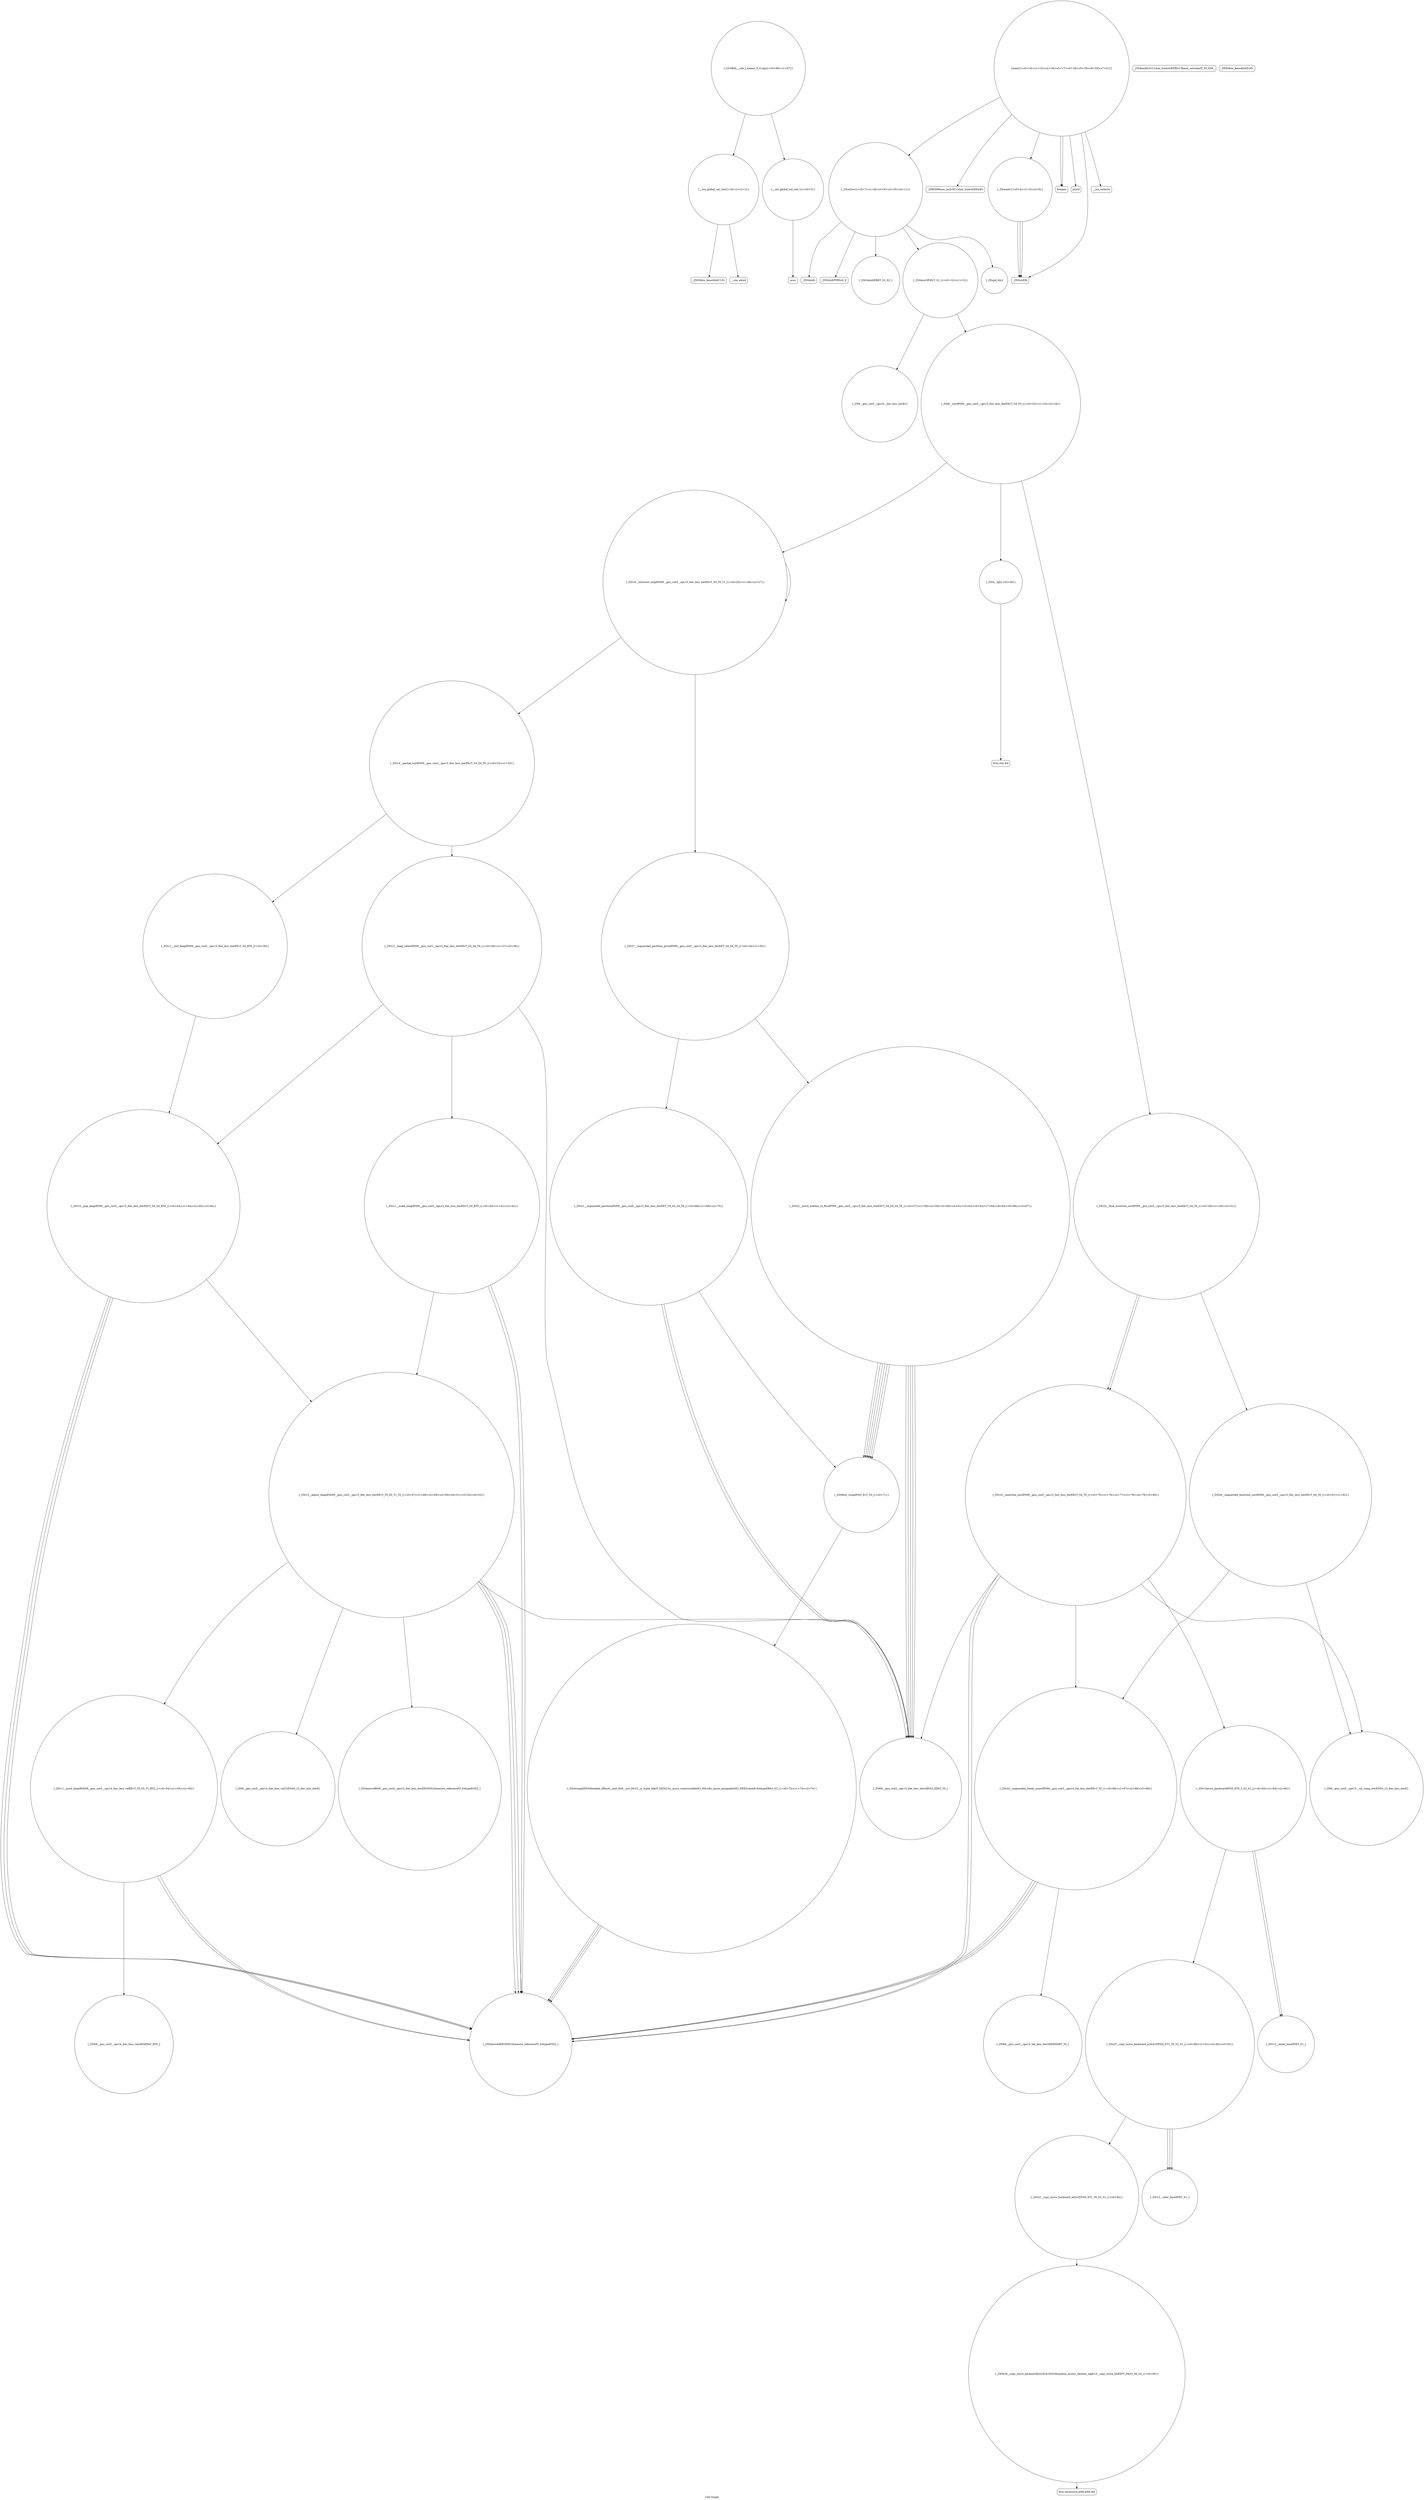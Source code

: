 digraph "Call Graph" {
	label="Call Graph";

	Node0x55a1590218f0 [shape=record,shape=circle,label="{__cxx_global_var_init|{<s0>1|<s1>2}}"];
	Node0x55a1590218f0:s0 -> Node0x55a159021970[color=black];
	Node0x55a1590218f0:s1 -> Node0x55a159021a70[color=black];
	Node0x55a159022f70 [shape=record,shape=circle,label="{_ZSt13move_backwardIPiS0_ET0_T_S2_S1_|{<s0>83|<s1>84|<s2>85}}"];
	Node0x55a159022f70:s0 -> Node0x55a159024190[color=black];
	Node0x55a159022f70:s1 -> Node0x55a159024190[color=black];
	Node0x55a159022f70:s2 -> Node0x55a159024110[color=black];
	Node0x55a159021c70 [shape=record,shape=Mrecord,label="{_ZNSirsERi}"];
	Node0x55a159024310 [shape=record,shape=circle,label="{_ZNSt20__copy_move_backwardILb1ELb1ESt26random_access_iterator_tagE13__copy_move_bIiEEPT_PKS3_S6_S4_|{<s0>95}}"];
	Node0x55a159024310:s0 -> Node0x55a159024390[color=black];
	Node0x55a159021ff0 [shape=record,shape=Mrecord,label="{_ZSt4endlIcSt11char_traitsIcEERSt13basic_ostreamIT_T0_ES6_}"];
	Node0x55a159022370 [shape=record,shape=circle,label="{_ZN9__gnu_cxx5__ops16__iter_less_iterEv}"];
	Node0x55a1590226f0 [shape=record,shape=circle,label="{_ZSt11__sort_heapIPiN9__gnu_cxx5__ops15_Iter_less_iterEEvT_S4_RT0_|{<s0>39}}"];
	Node0x55a1590226f0:s0 -> Node0x55a159022870[color=black];
	Node0x55a159022a70 [shape=record,shape=circle,label="{_ZN9__gnu_cxx5__ops14_Iter_less_valC2ENS0_15_Iter_less_iterE}"];
	Node0x55a159022df0 [shape=record,shape=Mrecord,label="{llvm.ctlz.i64}"];
	Node0x55a159021af0 [shape=record,shape=circle,label="{__cxx_global_var_init.1|{<s0>3}}"];
	Node0x55a159021af0:s0 -> Node0x55a159021b70[color=black];
	Node0x55a159024190 [shape=record,shape=circle,label="{_ZSt12__miter_baseIPiET_S1_}"];
	Node0x55a159021e70 [shape=record,shape=circle,label="{_ZSt3minIiERKT_S2_S2_}"];
	Node0x55a1590221f0 [shape=record,shape=Mrecord,label="{_ZNKSt9basic_iosIcSt11char_traitsIcEEntEv}"];
	Node0x55a159022570 [shape=record,shape=circle,label="{_ZSt14__partial_sortIPiN9__gnu_cxx5__ops15_Iter_less_iterEEvT_S4_S4_T0_|{<s0>32|<s1>33}}"];
	Node0x55a159022570:s0 -> Node0x55a159022670[color=black];
	Node0x55a159022570:s1 -> Node0x55a1590226f0[color=black];
	Node0x55a1590228f0 [shape=record,shape=circle,label="{_ZSt4moveIRiEONSt16remove_referenceIT_E4typeEOS2_}"];
	Node0x55a159022c70 [shape=record,shape=circle,label="{_ZSt21__unguarded_partitionIPiN9__gnu_cxx5__ops15_Iter_less_iterEET_S4_S4_S4_T0_|{<s0>68|<s1>69|<s2>70}}"];
	Node0x55a159022c70:s0 -> Node0x55a1590227f0[color=black];
	Node0x55a159022c70:s1 -> Node0x55a1590227f0[color=black];
	Node0x55a159022c70:s2 -> Node0x55a159022cf0[color=black];
	Node0x55a159021970 [shape=record,shape=Mrecord,label="{_ZNSt8ios_base4InitC1Ev}"];
	Node0x55a159022ff0 [shape=record,shape=circle,label="{_ZSt25__unguarded_linear_insertIPiN9__gnu_cxx5__ops14_Val_less_iterEEvT_T0_|{<s0>86|<s1>87|<s2>88|<s3>89}}"];
	Node0x55a159022ff0:s0 -> Node0x55a1590228f0[color=black];
	Node0x55a159022ff0:s1 -> Node0x55a159024410[color=black];
	Node0x55a159022ff0:s2 -> Node0x55a1590228f0[color=black];
	Node0x55a159022ff0:s3 -> Node0x55a1590228f0[color=black];
	Node0x55a159021cf0 [shape=record,shape=circle,label="{_Z5solvev|{<s0>7|<s1>8|<s2>9|<s3>10|<s4>11}}"];
	Node0x55a159021cf0:s0 -> Node0x55a159021d70[color=black];
	Node0x55a159021cf0:s1 -> Node0x55a159021df0[color=black];
	Node0x55a159021cf0:s2 -> Node0x55a159021e70[color=black];
	Node0x55a159021cf0:s3 -> Node0x55a159021ef0[color=black];
	Node0x55a159021cf0:s4 -> Node0x55a159021f70[color=black];
	Node0x55a159024390 [shape=record,shape=Mrecord,label="{llvm.memmove.p0i8.p0i8.i64}"];
	Node0x55a159022070 [shape=record,shape=circle,label="{main|{<s0>14|<s1>15|<s2>16|<s3>17|<s4>18|<s5>19|<s6>20|<s7>21}}"];
	Node0x55a159022070:s0 -> Node0x55a1590220f0[color=black];
	Node0x55a159022070:s1 -> Node0x55a1590220f0[color=black];
	Node0x55a159022070:s2 -> Node0x55a159021c70[color=black];
	Node0x55a159022070:s3 -> Node0x55a159022170[color=black];
	Node0x55a159022070:s4 -> Node0x55a159021bf0[color=black];
	Node0x55a159022070:s5 -> Node0x55a1590221f0[color=black];
	Node0x55a159022070:s6 -> Node0x55a159022270[color=black];
	Node0x55a159022070:s7 -> Node0x55a159021cf0[color=black];
	Node0x55a1590223f0 [shape=record,shape=circle,label="{_ZSt16__introsort_loopIPilN9__gnu_cxx5__ops15_Iter_less_iterEEvT_S4_T0_T1_|{<s0>25|<s1>26|<s2>27}}"];
	Node0x55a1590223f0:s0 -> Node0x55a159022570[color=black];
	Node0x55a1590223f0:s1 -> Node0x55a1590225f0[color=black];
	Node0x55a1590223f0:s2 -> Node0x55a1590223f0[color=black];
	Node0x55a159022770 [shape=record,shape=circle,label="{_ZSt11__make_heapIPiN9__gnu_cxx5__ops15_Iter_less_iterEEvT_S4_RT0_|{<s0>40|<s1>41|<s2>42}}"];
	Node0x55a159022770:s0 -> Node0x55a1590228f0[color=black];
	Node0x55a159022770:s1 -> Node0x55a1590228f0[color=black];
	Node0x55a159022770:s2 -> Node0x55a159022970[color=black];
	Node0x55a159022af0 [shape=record,shape=circle,label="{_ZSt11__push_heapIPiliN9__gnu_cxx5__ops14_Iter_less_valEEvT_T0_S5_T1_RT2_|{<s0>54|<s1>55|<s2>56}}"];
	Node0x55a159022af0:s0 -> Node0x55a159022b70[color=black];
	Node0x55a159022af0:s1 -> Node0x55a1590228f0[color=black];
	Node0x55a159022af0:s2 -> Node0x55a1590228f0[color=black];
	Node0x55a159022e70 [shape=record,shape=circle,label="{_ZSt16__insertion_sortIPiN9__gnu_cxx5__ops15_Iter_less_iterEEvT_S4_T0_|{<s0>75|<s1>76|<s2>77|<s3>78|<s4>79|<s5>80}}"];
	Node0x55a159022e70:s0 -> Node0x55a1590227f0[color=black];
	Node0x55a159022e70:s1 -> Node0x55a1590228f0[color=black];
	Node0x55a159022e70:s2 -> Node0x55a159022f70[color=black];
	Node0x55a159022e70:s3 -> Node0x55a1590228f0[color=black];
	Node0x55a159022e70:s4 -> Node0x55a159023070[color=black];
	Node0x55a159022e70:s5 -> Node0x55a159022ff0[color=black];
	Node0x55a159021b70 [shape=record,shape=Mrecord,label="{acos}"];
	Node0x55a159024210 [shape=record,shape=circle,label="{_ZSt22__copy_move_backward_aILb1EPiS0_ET1_T0_S2_S1_|{<s0>94}}"];
	Node0x55a159024210:s0 -> Node0x55a159024310[color=black];
	Node0x55a159021ef0 [shape=record,shape=Mrecord,label="{_ZNSolsEi}"];
	Node0x55a159022270 [shape=record,shape=Mrecord,label="{__cxa_rethrow}"];
	Node0x55a1590225f0 [shape=record,shape=circle,label="{_ZSt27__unguarded_partition_pivotIPiN9__gnu_cxx5__ops15_Iter_less_iterEET_S4_S4_T0_|{<s0>34|<s1>35}}"];
	Node0x55a1590225f0:s0 -> Node0x55a159022bf0[color=black];
	Node0x55a1590225f0:s1 -> Node0x55a159022c70[color=black];
	Node0x55a159022970 [shape=record,shape=circle,label="{_ZSt13__adjust_heapIPiliN9__gnu_cxx5__ops15_Iter_less_iterEEvT_T0_S5_T1_T2_|{<s0>47|<s1>48|<s2>49|<s3>50|<s4>51|<s5>52|<s6>53}}"];
	Node0x55a159022970:s0 -> Node0x55a1590227f0[color=black];
	Node0x55a159022970:s1 -> Node0x55a1590228f0[color=black];
	Node0x55a159022970:s2 -> Node0x55a1590228f0[color=black];
	Node0x55a159022970:s3 -> Node0x55a1590229f0[color=black];
	Node0x55a159022970:s4 -> Node0x55a159022a70[color=black];
	Node0x55a159022970:s5 -> Node0x55a1590228f0[color=black];
	Node0x55a159022970:s6 -> Node0x55a159022af0[color=black];
	Node0x55a159022cf0 [shape=record,shape=circle,label="{_ZSt9iter_swapIPiS0_EvT_T0_|{<s0>71}}"];
	Node0x55a159022cf0:s0 -> Node0x55a159022d70[color=black];
	Node0x55a1590219f0 [shape=record,shape=Mrecord,label="{_ZNSt8ios_base4InitD1Ev}"];
	Node0x55a159023070 [shape=record,shape=circle,label="{_ZN9__gnu_cxx5__ops15__val_comp_iterENS0_15_Iter_less_iterE}"];
	Node0x55a159021d70 [shape=record,shape=circle,label="{_ZSt4sortIPiEvT_S1_|{<s0>12|<s1>13}}"];
	Node0x55a159021d70:s0 -> Node0x55a159022370[color=black];
	Node0x55a159021d70:s1 -> Node0x55a1590222f0[color=black];
	Node0x55a159024410 [shape=record,shape=circle,label="{_ZNK9__gnu_cxx5__ops14_Val_less_iterclIiPiEEbRT_T0_}"];
	Node0x55a1590220f0 [shape=record,shape=Mrecord,label="{freopen}"];
	Node0x55a159022470 [shape=record,shape=circle,label="{_ZSt4__lgl|{<s0>28}}"];
	Node0x55a159022470:s0 -> Node0x55a159022df0[color=black];
	Node0x55a1590227f0 [shape=record,shape=circle,label="{_ZNK9__gnu_cxx5__ops15_Iter_less_iterclIPiS3_EEbT_T0_}"];
	Node0x55a159022b70 [shape=record,shape=circle,label="{_ZNK9__gnu_cxx5__ops14_Iter_less_valclIPiiEEbT_RT0_}"];
	Node0x55a159022ef0 [shape=record,shape=circle,label="{_ZSt26__unguarded_insertion_sortIPiN9__gnu_cxx5__ops15_Iter_less_iterEEvT_S4_T0_|{<s0>81|<s1>82}}"];
	Node0x55a159022ef0:s0 -> Node0x55a159023070[color=black];
	Node0x55a159022ef0:s1 -> Node0x55a159022ff0[color=black];
	Node0x55a159021bf0 [shape=record,shape=circle,label="{_Z4readv|{<s0>4|<s1>5|<s2>6}}"];
	Node0x55a159021bf0:s0 -> Node0x55a159021c70[color=black];
	Node0x55a159021bf0:s1 -> Node0x55a159021c70[color=black];
	Node0x55a159021bf0:s2 -> Node0x55a159021c70[color=black];
	Node0x55a159024290 [shape=record,shape=circle,label="{_ZSt12__niter_baseIPiET_S1_}"];
	Node0x55a159021f70 [shape=record,shape=Mrecord,label="{_ZNSolsEPFRSoS_E}"];
	Node0x55a1590222f0 [shape=record,shape=circle,label="{_ZSt6__sortIPiN9__gnu_cxx5__ops15_Iter_less_iterEEvT_S4_T0_|{<s0>22|<s1>23|<s2>24}}"];
	Node0x55a1590222f0:s0 -> Node0x55a159022470[color=black];
	Node0x55a1590222f0:s1 -> Node0x55a1590223f0[color=black];
	Node0x55a1590222f0:s2 -> Node0x55a1590224f0[color=black];
	Node0x55a159022670 [shape=record,shape=circle,label="{_ZSt13__heap_selectIPiN9__gnu_cxx5__ops15_Iter_less_iterEEvT_S4_S4_T0_|{<s0>36|<s1>37|<s2>38}}"];
	Node0x55a159022670:s0 -> Node0x55a159022770[color=black];
	Node0x55a159022670:s1 -> Node0x55a1590227f0[color=black];
	Node0x55a159022670:s2 -> Node0x55a159022870[color=black];
	Node0x55a1590229f0 [shape=record,shape=circle,label="{_ZSt4moveIRN9__gnu_cxx5__ops15_Iter_less_iterEEONSt16remove_referenceIT_E4typeEOS5_}"];
	Node0x55a159022d70 [shape=record,shape=circle,label="{_ZSt4swapIiENSt9enable_ifIXsr6__and_ISt6__not_ISt15__is_tuple_likeIT_EESt21is_move_constructibleIS3_ESt18is_move_assignableIS3_EEE5valueEvE4typeERS3_SC_|{<s0>72|<s1>73|<s2>74}}"];
	Node0x55a159022d70:s0 -> Node0x55a1590228f0[color=black];
	Node0x55a159022d70:s1 -> Node0x55a1590228f0[color=black];
	Node0x55a159022d70:s2 -> Node0x55a1590228f0[color=black];
	Node0x55a159021a70 [shape=record,shape=Mrecord,label="{__cxa_atexit}"];
	Node0x55a159024110 [shape=record,shape=circle,label="{_ZSt23__copy_move_backward_a2ILb1EPiS0_ET1_T0_S2_S1_|{<s0>90|<s1>91|<s2>92|<s3>93}}"];
	Node0x55a159024110:s0 -> Node0x55a159024290[color=black];
	Node0x55a159024110:s1 -> Node0x55a159024290[color=black];
	Node0x55a159024110:s2 -> Node0x55a159024290[color=black];
	Node0x55a159024110:s3 -> Node0x55a159024210[color=black];
	Node0x55a159021df0 [shape=record,shape=circle,label="{_Z5upd_diii}"];
	Node0x55a159024490 [shape=record,shape=circle,label="{_GLOBAL__sub_I_emaxx_0_0.cpp|{<s0>96|<s1>97}}"];
	Node0x55a159024490:s0 -> Node0x55a1590218f0[color=black];
	Node0x55a159024490:s1 -> Node0x55a159021af0[color=black];
	Node0x55a159022170 [shape=record,shape=Mrecord,label="{printf}"];
	Node0x55a1590224f0 [shape=record,shape=circle,label="{_ZSt22__final_insertion_sortIPiN9__gnu_cxx5__ops15_Iter_less_iterEEvT_S4_T0_|{<s0>29|<s1>30|<s2>31}}"];
	Node0x55a1590224f0:s0 -> Node0x55a159022e70[color=black];
	Node0x55a1590224f0:s1 -> Node0x55a159022ef0[color=black];
	Node0x55a1590224f0:s2 -> Node0x55a159022e70[color=black];
	Node0x55a159022870 [shape=record,shape=circle,label="{_ZSt10__pop_heapIPiN9__gnu_cxx5__ops15_Iter_less_iterEEvT_S4_S4_RT0_|{<s0>43|<s1>44|<s2>45|<s3>46}}"];
	Node0x55a159022870:s0 -> Node0x55a1590228f0[color=black];
	Node0x55a159022870:s1 -> Node0x55a1590228f0[color=black];
	Node0x55a159022870:s2 -> Node0x55a1590228f0[color=black];
	Node0x55a159022870:s3 -> Node0x55a159022970[color=black];
	Node0x55a159022bf0 [shape=record,shape=circle,label="{_ZSt22__move_median_to_firstIPiN9__gnu_cxx5__ops15_Iter_less_iterEEvT_S4_S4_S4_T0_|{<s0>57|<s1>58|<s2>59|<s3>60|<s4>61|<s5>62|<s6>63|<s7>64|<s8>65|<s9>66|<s10>67}}"];
	Node0x55a159022bf0:s0 -> Node0x55a1590227f0[color=black];
	Node0x55a159022bf0:s1 -> Node0x55a1590227f0[color=black];
	Node0x55a159022bf0:s2 -> Node0x55a159022cf0[color=black];
	Node0x55a159022bf0:s3 -> Node0x55a1590227f0[color=black];
	Node0x55a159022bf0:s4 -> Node0x55a159022cf0[color=black];
	Node0x55a159022bf0:s5 -> Node0x55a159022cf0[color=black];
	Node0x55a159022bf0:s6 -> Node0x55a1590227f0[color=black];
	Node0x55a159022bf0:s7 -> Node0x55a159022cf0[color=black];
	Node0x55a159022bf0:s8 -> Node0x55a1590227f0[color=black];
	Node0x55a159022bf0:s9 -> Node0x55a159022cf0[color=black];
	Node0x55a159022bf0:s10 -> Node0x55a159022cf0[color=black];
}
